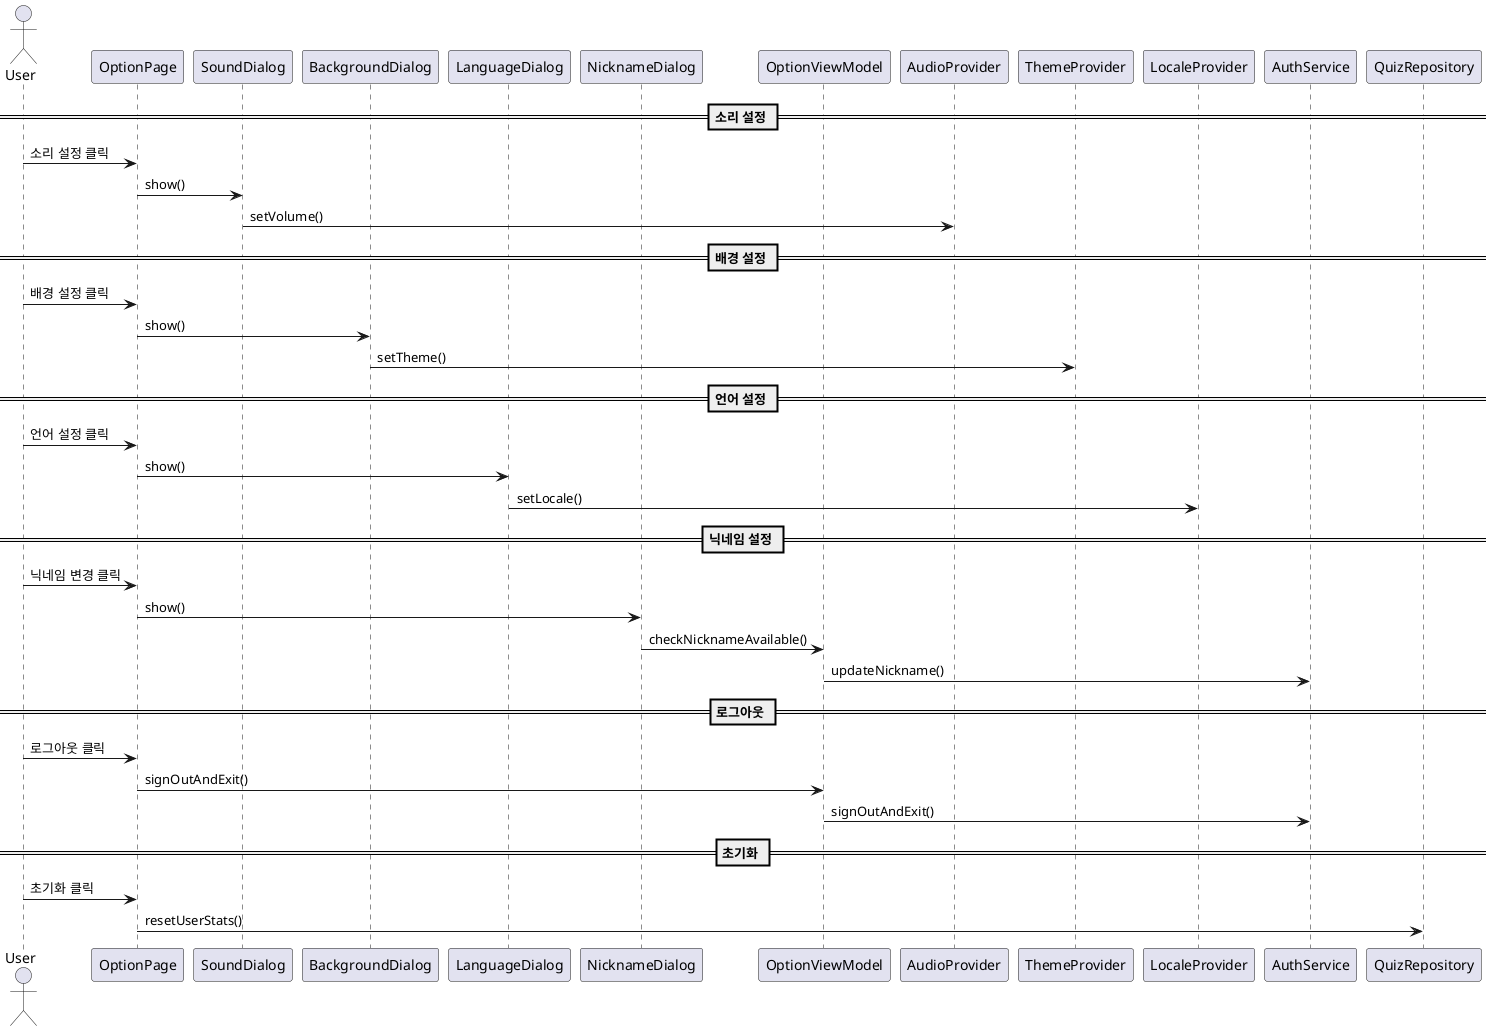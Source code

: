 @startuml
actor User
participant OptionPage
participant SoundDialog
participant BackgroundDialog
participant LanguageDialog
participant NicknameDialog
participant OptionViewModel
participant AudioProvider
participant ThemeProvider
participant LocaleProvider
participant AuthService
participant QuizRepository

== 소리 설정 ==
User -> OptionPage: 소리 설정 클릭
OptionPage -> SoundDialog: show()
SoundDialog -> AudioProvider: setVolume()

== 배경 설정 ==
User -> OptionPage: 배경 설정 클릭
OptionPage -> BackgroundDialog: show()
BackgroundDialog -> ThemeProvider: setTheme()

== 언어 설정 ==
User -> OptionPage: 언어 설정 클릭
OptionPage -> LanguageDialog: show()
LanguageDialog -> LocaleProvider: setLocale()

== 닉네임 설정 ==
User -> OptionPage: 닉네임 변경 클릭
OptionPage -> NicknameDialog: show()
NicknameDialog -> OptionViewModel: checkNicknameAvailable()
OptionViewModel -> AuthService: updateNickname()

== 로그아웃 ==
User -> OptionPage: 로그아웃 클릭
OptionPage -> OptionViewModel: signOutAndExit()
OptionViewModel -> AuthService: signOutAndExit()

== 초기화 ==
User -> OptionPage: 초기화 클릭
OptionPage -> QuizRepository: resetUserStats()

@enduml
